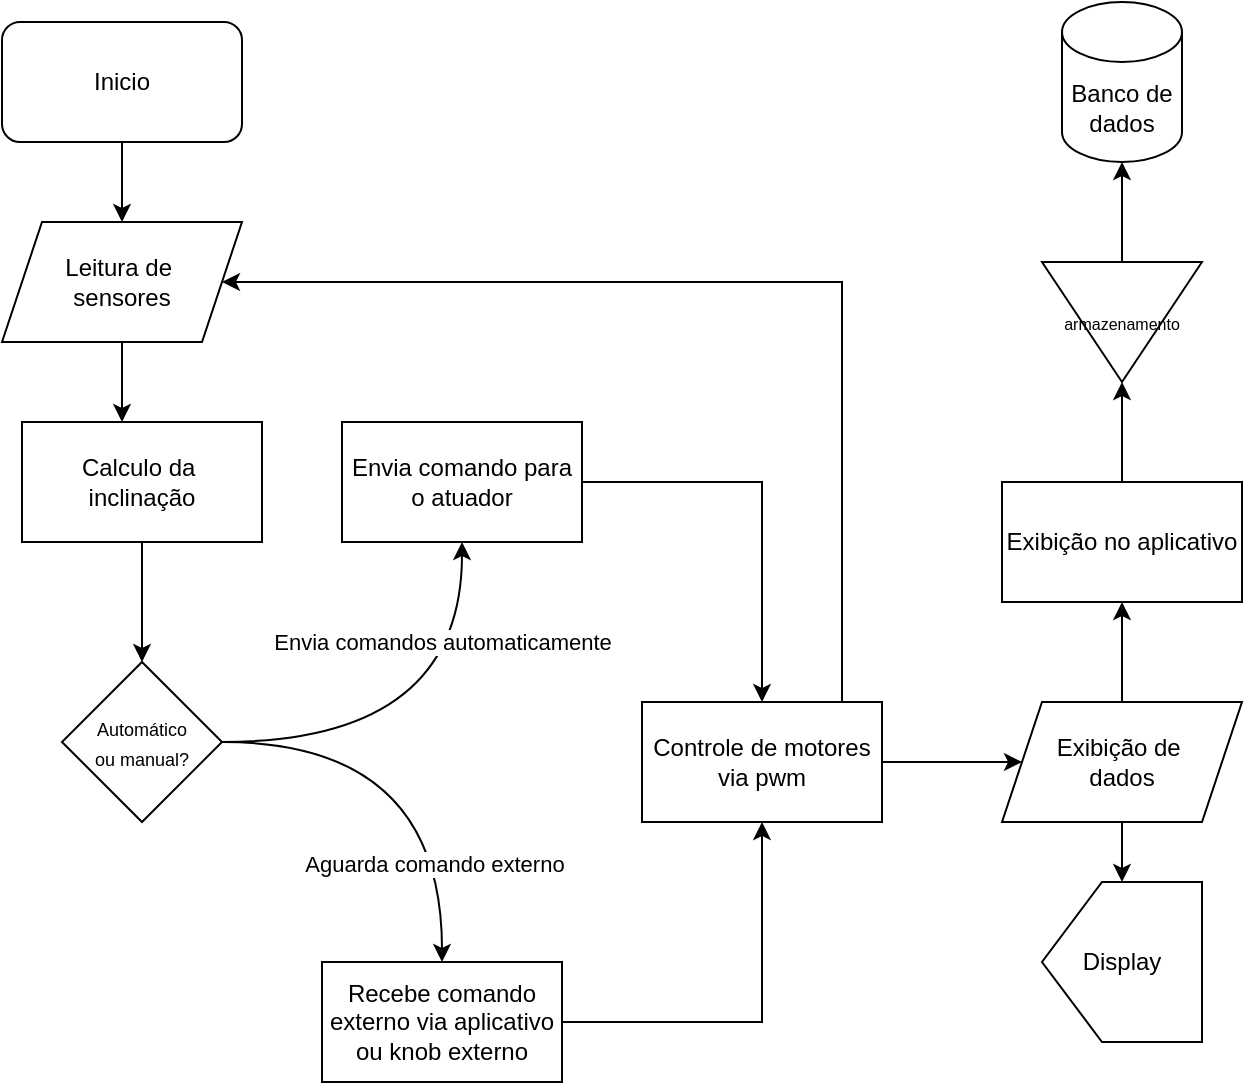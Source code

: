 <mxfile version="24.9.0">
  <diagram id="prtHgNgQTEPvFCAcTncT" name="Page-1">
    <mxGraphModel dx="880" dy="442" grid="1" gridSize="10" guides="1" tooltips="1" connect="1" arrows="1" fold="1" page="1" pageScale="1" pageWidth="827" pageHeight="1169" math="0" shadow="0">
      <root>
        <mxCell id="0" />
        <mxCell id="1" parent="0" />
        <mxCell id="pFB4rG8vx2aegx0_I_IE-34" value="" style="edgeStyle=orthogonalEdgeStyle;rounded=0;orthogonalLoop=1;jettySize=auto;html=1;" edge="1" parent="1" source="pFB4rG8vx2aegx0_I_IE-32" target="pFB4rG8vx2aegx0_I_IE-33">
          <mxGeometry relative="1" as="geometry" />
        </mxCell>
        <mxCell id="pFB4rG8vx2aegx0_I_IE-32" value="Inicio" style="rounded=1;whiteSpace=wrap;html=1;" vertex="1" parent="1">
          <mxGeometry x="80" y="340" width="120" height="60" as="geometry" />
        </mxCell>
        <mxCell id="pFB4rG8vx2aegx0_I_IE-36" value="" style="edgeStyle=orthogonalEdgeStyle;rounded=0;orthogonalLoop=1;jettySize=auto;html=1;" edge="1" parent="1" source="pFB4rG8vx2aegx0_I_IE-33">
          <mxGeometry relative="1" as="geometry">
            <mxPoint x="140" y="540" as="targetPoint" />
          </mxGeometry>
        </mxCell>
        <mxCell id="pFB4rG8vx2aegx0_I_IE-33" value="Leitura de&amp;nbsp;&lt;div&gt;sensores&lt;/div&gt;" style="shape=parallelogram;perimeter=parallelogramPerimeter;whiteSpace=wrap;html=1;fixedSize=1;" vertex="1" parent="1">
          <mxGeometry x="80" y="440" width="120" height="60" as="geometry" />
        </mxCell>
        <mxCell id="pFB4rG8vx2aegx0_I_IE-38" value="" style="edgeStyle=orthogonalEdgeStyle;rounded=0;orthogonalLoop=1;jettySize=auto;html=1;" edge="1" parent="1" target="pFB4rG8vx2aegx0_I_IE-37">
          <mxGeometry relative="1" as="geometry">
            <mxPoint x="200" y="570" as="sourcePoint" />
          </mxGeometry>
        </mxCell>
        <mxCell id="pFB4rG8vx2aegx0_I_IE-41" value="Envia comandos automaticamente" style="edgeStyle=orthogonalEdgeStyle;rounded=0;orthogonalLoop=1;jettySize=auto;html=1;curved=1;" edge="1" parent="1" source="pFB4rG8vx2aegx0_I_IE-37" target="pFB4rG8vx2aegx0_I_IE-40">
          <mxGeometry x="0.545" y="10" relative="1" as="geometry">
            <mxPoint as="offset" />
          </mxGeometry>
        </mxCell>
        <mxCell id="pFB4rG8vx2aegx0_I_IE-43" value="" style="edgeStyle=orthogonalEdgeStyle;rounded=0;orthogonalLoop=1;jettySize=auto;html=1;curved=1;" edge="1" parent="1" source="pFB4rG8vx2aegx0_I_IE-37" target="pFB4rG8vx2aegx0_I_IE-42">
          <mxGeometry relative="1" as="geometry" />
        </mxCell>
        <mxCell id="pFB4rG8vx2aegx0_I_IE-44" value="Aguarda comando externo" style="edgeLabel;html=1;align=center;verticalAlign=middle;resizable=0;points=[];" vertex="1" connectable="0" parent="pFB4rG8vx2aegx0_I_IE-43">
          <mxGeometry x="0.176" y="-4" relative="1" as="geometry">
            <mxPoint y="41" as="offset" />
          </mxGeometry>
        </mxCell>
        <mxCell id="pFB4rG8vx2aegx0_I_IE-37" value="&lt;font style=&quot;font-size: 9px;&quot;&gt;Automático&lt;/font&gt;&lt;div&gt;&lt;font style=&quot;font-size: 9px;&quot;&gt;ou manual?&lt;/font&gt;&lt;/div&gt;" style="rhombus;whiteSpace=wrap;html=1;" vertex="1" parent="1">
          <mxGeometry x="110" y="660" width="80" height="80" as="geometry" />
        </mxCell>
        <mxCell id="pFB4rG8vx2aegx0_I_IE-39" value="Calculo da&amp;nbsp;&lt;div&gt;inclinação&lt;/div&gt;" style="rounded=0;whiteSpace=wrap;html=1;" vertex="1" parent="1">
          <mxGeometry x="90" y="540" width="120" height="60" as="geometry" />
        </mxCell>
        <mxCell id="pFB4rG8vx2aegx0_I_IE-46" value="" style="edgeStyle=orthogonalEdgeStyle;rounded=0;orthogonalLoop=1;jettySize=auto;html=1;" edge="1" parent="1" source="pFB4rG8vx2aegx0_I_IE-40" target="pFB4rG8vx2aegx0_I_IE-45">
          <mxGeometry relative="1" as="geometry" />
        </mxCell>
        <mxCell id="pFB4rG8vx2aegx0_I_IE-40" value="Envia comando para o atuador" style="rounded=0;whiteSpace=wrap;html=1;" vertex="1" parent="1">
          <mxGeometry x="250" y="540" width="120" height="60" as="geometry" />
        </mxCell>
        <mxCell id="pFB4rG8vx2aegx0_I_IE-47" value="" style="edgeStyle=orthogonalEdgeStyle;rounded=0;orthogonalLoop=1;jettySize=auto;html=1;" edge="1" parent="1" source="pFB4rG8vx2aegx0_I_IE-42" target="pFB4rG8vx2aegx0_I_IE-45">
          <mxGeometry relative="1" as="geometry" />
        </mxCell>
        <mxCell id="pFB4rG8vx2aegx0_I_IE-42" value="Recebe comando externo via aplicativo ou knob externo" style="rounded=0;whiteSpace=wrap;html=1;" vertex="1" parent="1">
          <mxGeometry x="240" y="810" width="120" height="60" as="geometry" />
        </mxCell>
        <mxCell id="pFB4rG8vx2aegx0_I_IE-49" value="" style="edgeStyle=orthogonalEdgeStyle;rounded=0;orthogonalLoop=1;jettySize=auto;html=1;" edge="1" parent="1" source="pFB4rG8vx2aegx0_I_IE-45" target="pFB4rG8vx2aegx0_I_IE-48">
          <mxGeometry relative="1" as="geometry" />
        </mxCell>
        <mxCell id="pFB4rG8vx2aegx0_I_IE-45" value="Controle de motores via pwm" style="rounded=0;whiteSpace=wrap;html=1;" vertex="1" parent="1">
          <mxGeometry x="400" y="680" width="120" height="60" as="geometry" />
        </mxCell>
        <mxCell id="pFB4rG8vx2aegx0_I_IE-51" value="" style="edgeStyle=orthogonalEdgeStyle;rounded=0;orthogonalLoop=1;jettySize=auto;html=1;" edge="1" parent="1" source="pFB4rG8vx2aegx0_I_IE-48" target="pFB4rG8vx2aegx0_I_IE-50">
          <mxGeometry relative="1" as="geometry" />
        </mxCell>
        <mxCell id="pFB4rG8vx2aegx0_I_IE-57" value="" style="edgeStyle=orthogonalEdgeStyle;rounded=0;orthogonalLoop=1;jettySize=auto;html=1;" edge="1" parent="1" source="pFB4rG8vx2aegx0_I_IE-48" target="pFB4rG8vx2aegx0_I_IE-52">
          <mxGeometry relative="1" as="geometry" />
        </mxCell>
        <mxCell id="pFB4rG8vx2aegx0_I_IE-48" value="Exibição de&amp;nbsp;&lt;div&gt;dados&lt;/div&gt;" style="shape=parallelogram;perimeter=parallelogramPerimeter;whiteSpace=wrap;html=1;fixedSize=1;" vertex="1" parent="1">
          <mxGeometry x="580" y="680" width="120" height="60" as="geometry" />
        </mxCell>
        <mxCell id="pFB4rG8vx2aegx0_I_IE-50" value="Display" style="shape=offPageConnector;whiteSpace=wrap;html=1;rotation=0;rotatable=1;direction=south;" vertex="1" parent="1">
          <mxGeometry x="600" y="770" width="80" height="80" as="geometry" />
        </mxCell>
        <mxCell id="pFB4rG8vx2aegx0_I_IE-63" value="" style="edgeStyle=orthogonalEdgeStyle;rounded=0;orthogonalLoop=1;jettySize=auto;html=1;" edge="1" parent="1" source="pFB4rG8vx2aegx0_I_IE-52" target="pFB4rG8vx2aegx0_I_IE-59">
          <mxGeometry relative="1" as="geometry" />
        </mxCell>
        <mxCell id="pFB4rG8vx2aegx0_I_IE-52" value="Exibição no aplicativo" style="rounded=0;whiteSpace=wrap;html=1;" vertex="1" parent="1">
          <mxGeometry x="580" y="570" width="120" height="60" as="geometry" />
        </mxCell>
        <mxCell id="pFB4rG8vx2aegx0_I_IE-61" value="" style="edgeStyle=orthogonalEdgeStyle;rounded=0;orthogonalLoop=1;jettySize=auto;html=1;" edge="1" parent="1" source="pFB4rG8vx2aegx0_I_IE-59" target="pFB4rG8vx2aegx0_I_IE-60">
          <mxGeometry relative="1" as="geometry" />
        </mxCell>
        <mxCell id="pFB4rG8vx2aegx0_I_IE-59" value="&lt;font style=&quot;font-size: 8px;&quot;&gt;armazenamento&lt;/font&gt;" style="triangle;whiteSpace=wrap;html=1;direction=south;" vertex="1" parent="1">
          <mxGeometry x="600" y="460" width="80" height="60" as="geometry" />
        </mxCell>
        <mxCell id="pFB4rG8vx2aegx0_I_IE-60" value="Banco de&lt;div&gt;dados&lt;/div&gt;" style="shape=cylinder3;whiteSpace=wrap;html=1;boundedLbl=1;backgroundOutline=1;size=15;" vertex="1" parent="1">
          <mxGeometry x="610" y="330" width="60" height="80" as="geometry" />
        </mxCell>
        <mxCell id="pFB4rG8vx2aegx0_I_IE-64" value="" style="endArrow=classic;html=1;rounded=0;entryX=1;entryY=0.5;entryDx=0;entryDy=0;" edge="1" parent="1" target="pFB4rG8vx2aegx0_I_IE-33">
          <mxGeometry width="50" height="50" relative="1" as="geometry">
            <mxPoint x="500" y="680" as="sourcePoint" />
            <mxPoint x="500" y="470" as="targetPoint" />
            <Array as="points">
              <mxPoint x="500" y="470" />
            </Array>
          </mxGeometry>
        </mxCell>
      </root>
    </mxGraphModel>
  </diagram>
</mxfile>
